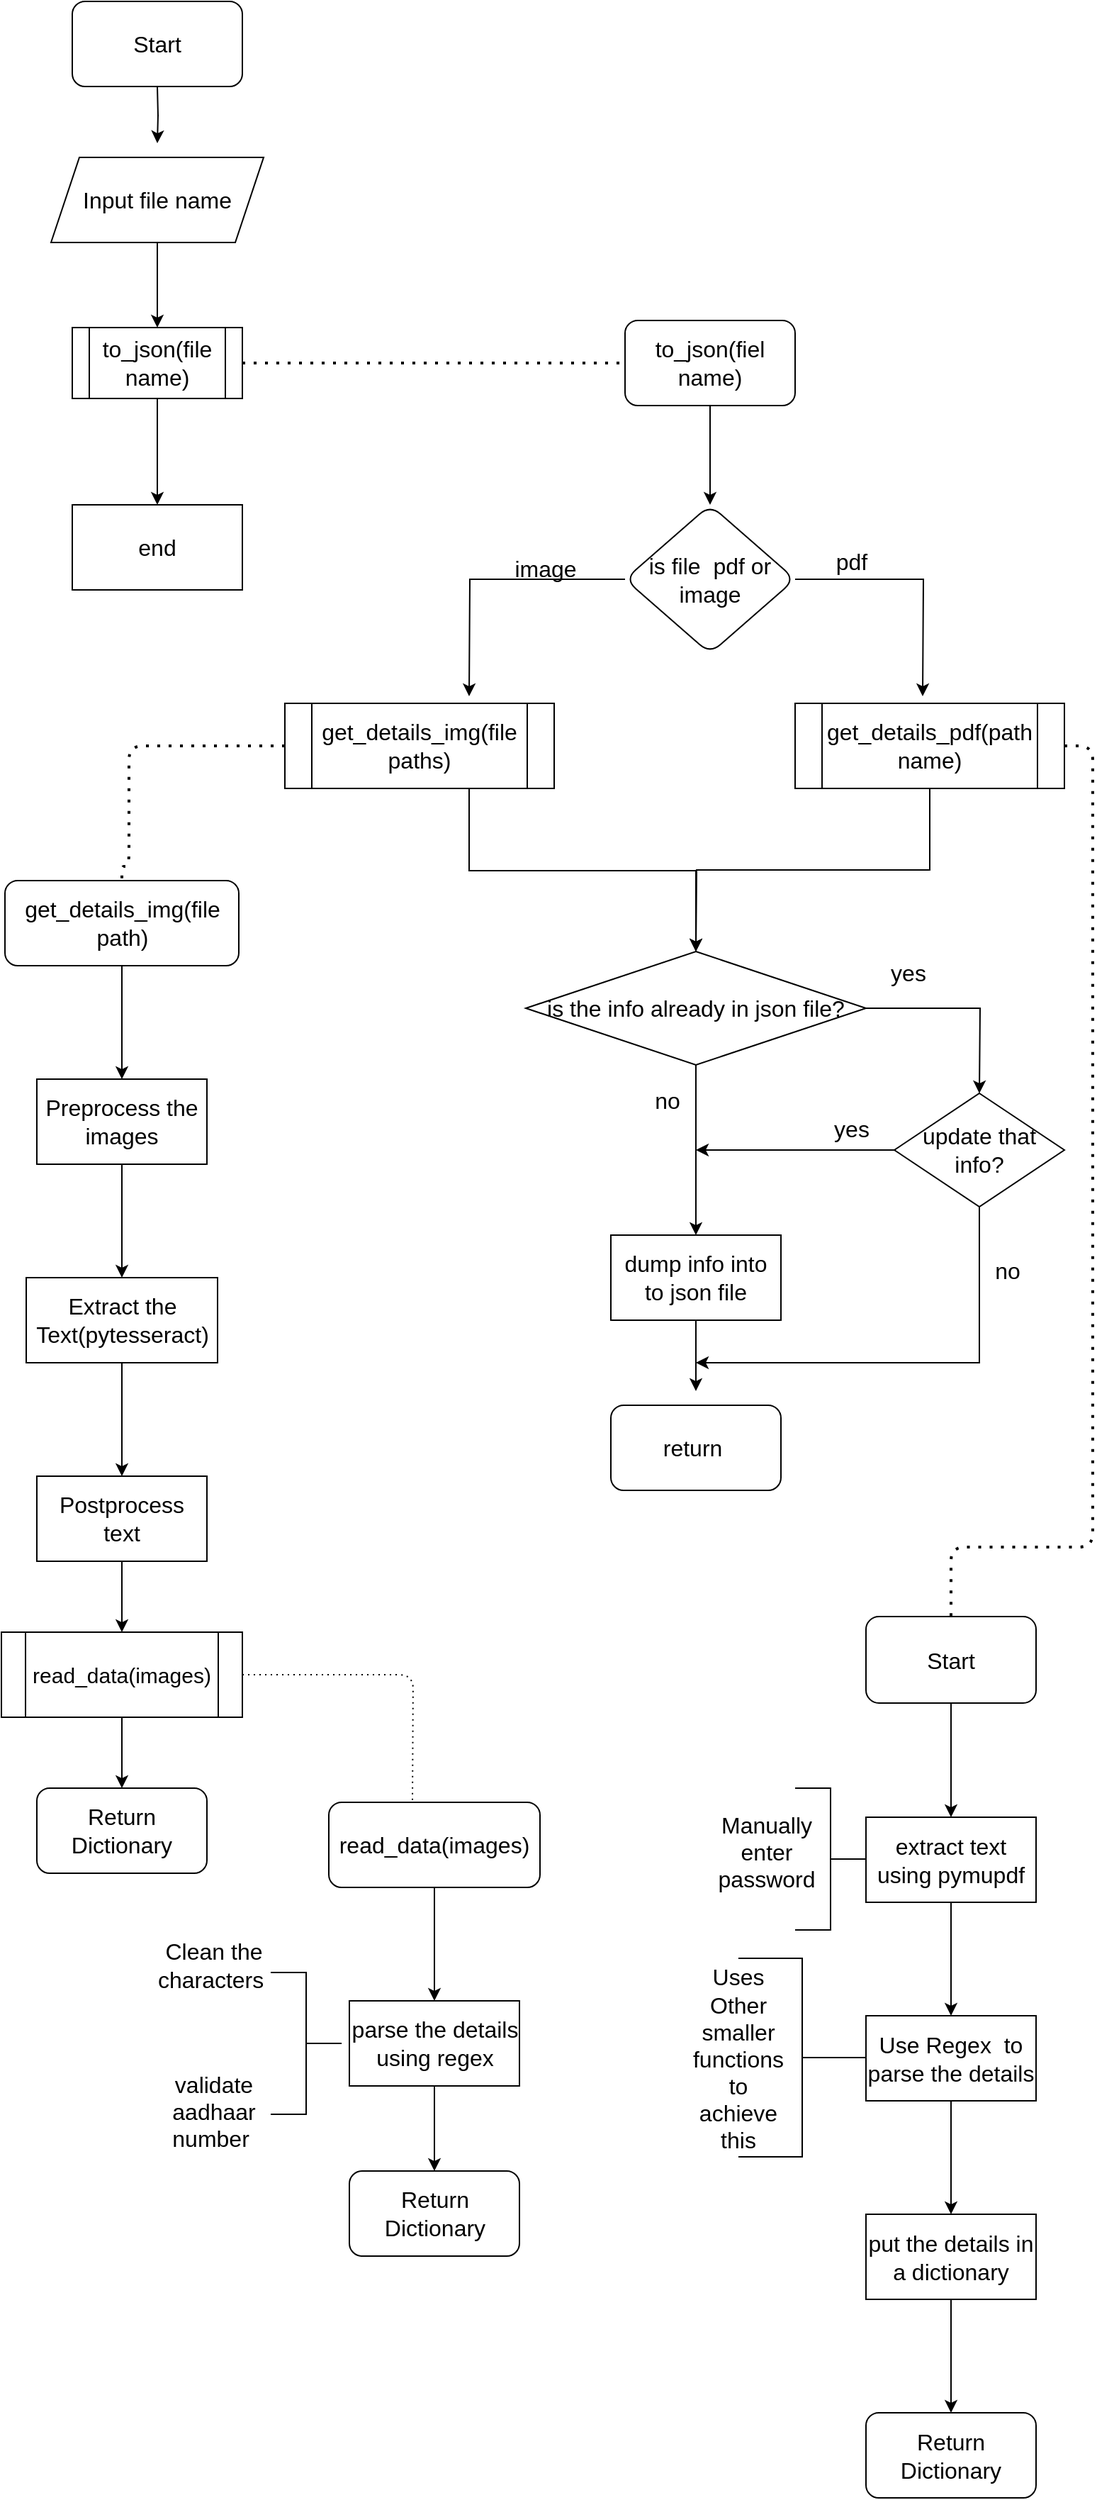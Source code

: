 <mxfile version="21.0.2" type="github">
  <diagram id="C5RBs43oDa-KdzZeNtuy" name="Page-1">
    <mxGraphModel dx="1050" dy="513" grid="1" gridSize="10" guides="1" tooltips="1" connect="1" arrows="1" fold="1" page="1" pageScale="1" pageWidth="827" pageHeight="1169" math="0" shadow="0">
      <root>
        <mxCell id="WIyWlLk6GJQsqaUBKTNV-0" />
        <mxCell id="WIyWlLk6GJQsqaUBKTNV-1" parent="WIyWlLk6GJQsqaUBKTNV-0" />
        <mxCell id="uf2t4lImcSSHD_paHzv8-1" value="" style="edgeStyle=orthogonalEdgeStyle;rounded=0;orthogonalLoop=1;jettySize=auto;html=1;fontSize=16;strokeWidth=1;spacing=2;" parent="WIyWlLk6GJQsqaUBKTNV-1" edge="1">
          <mxGeometry relative="1" as="geometry">
            <mxPoint x="140" y="90" as="sourcePoint" />
            <mxPoint x="140" y="130" as="targetPoint" />
          </mxGeometry>
        </mxCell>
        <mxCell id="uf2t4lImcSSHD_paHzv8-2" value="Start" style="rounded=1;whiteSpace=wrap;html=1;fontSize=16;strokeWidth=1;spacing=2;" parent="WIyWlLk6GJQsqaUBKTNV-1" vertex="1">
          <mxGeometry x="80" y="30" width="120" height="60" as="geometry" />
        </mxCell>
        <mxCell id="0iXfpi7qaVDmz71gvuIf-0" value="" style="edgeStyle=orthogonalEdgeStyle;rounded=0;orthogonalLoop=1;jettySize=auto;html=1;" edge="1" parent="WIyWlLk6GJQsqaUBKTNV-1" source="uf2t4lImcSSHD_paHzv8-3" target="uf2t4lImcSSHD_paHzv8-5">
          <mxGeometry relative="1" as="geometry" />
        </mxCell>
        <mxCell id="uf2t4lImcSSHD_paHzv8-3" value="Input file name" style="shape=parallelogram;perimeter=parallelogramPerimeter;whiteSpace=wrap;html=1;fixedSize=1;fontSize=16;strokeWidth=1;spacing=2;" parent="WIyWlLk6GJQsqaUBKTNV-1" vertex="1">
          <mxGeometry x="65" y="140" width="150" height="60" as="geometry" />
        </mxCell>
        <mxCell id="uf2t4lImcSSHD_paHzv8-8" value="" style="edgeStyle=orthogonalEdgeStyle;rounded=0;orthogonalLoop=1;jettySize=auto;html=1;fontSize=16;strokeWidth=1;spacing=2;" parent="WIyWlLk6GJQsqaUBKTNV-1" source="uf2t4lImcSSHD_paHzv8-5" target="uf2t4lImcSSHD_paHzv8-7" edge="1">
          <mxGeometry relative="1" as="geometry" />
        </mxCell>
        <mxCell id="uf2t4lImcSSHD_paHzv8-15" style="edgeStyle=orthogonalEdgeStyle;rounded=1;orthogonalLoop=1;jettySize=auto;html=1;entryX=0;entryY=0.5;entryDx=0;entryDy=0;endArrow=none;dashed=1;dashPattern=1 3;strokeWidth=2;fontSize=16;spacing=2;" parent="WIyWlLk6GJQsqaUBKTNV-1" source="uf2t4lImcSSHD_paHzv8-5" target="uf2t4lImcSSHD_paHzv8-14" edge="1">
          <mxGeometry relative="1" as="geometry" />
        </mxCell>
        <mxCell id="uf2t4lImcSSHD_paHzv8-5" value="&lt;font style=&quot;font-size: 16px;&quot;&gt;to_json(file name)&lt;/font&gt;" style="whiteSpace=wrap;html=1;shape=process;fontSize=16;strokeWidth=1;spacing=2;" parent="WIyWlLk6GJQsqaUBKTNV-1" vertex="1">
          <mxGeometry x="80" y="260" width="120" height="50" as="geometry" />
        </mxCell>
        <mxCell id="uf2t4lImcSSHD_paHzv8-7" value="&lt;font style=&quot;font-size: 16px;&quot;&gt;end&lt;/font&gt;" style="whiteSpace=wrap;html=1;fontSize=16;strokeWidth=1;spacing=2;" parent="WIyWlLk6GJQsqaUBKTNV-1" vertex="1">
          <mxGeometry x="80" y="385" width="120" height="60" as="geometry" />
        </mxCell>
        <mxCell id="uf2t4lImcSSHD_paHzv8-17" value="" style="edgeStyle=orthogonalEdgeStyle;rounded=0;orthogonalLoop=1;jettySize=auto;html=1;fontSize=16;strokeWidth=1;spacing=2;" parent="WIyWlLk6GJQsqaUBKTNV-1" source="uf2t4lImcSSHD_paHzv8-14" target="uf2t4lImcSSHD_paHzv8-16" edge="1">
          <mxGeometry relative="1" as="geometry" />
        </mxCell>
        <mxCell id="uf2t4lImcSSHD_paHzv8-14" value="to_json(fiel name)" style="rounded=1;whiteSpace=wrap;html=1;fontSize=16;strokeWidth=1;spacing=2;" parent="WIyWlLk6GJQsqaUBKTNV-1" vertex="1">
          <mxGeometry x="470" y="255" width="120" height="60" as="geometry" />
        </mxCell>
        <mxCell id="uf2t4lImcSSHD_paHzv8-19" style="edgeStyle=orthogonalEdgeStyle;rounded=0;orthogonalLoop=1;jettySize=auto;html=1;fontSize=16;strokeWidth=1;spacing=2;" parent="WIyWlLk6GJQsqaUBKTNV-1" source="uf2t4lImcSSHD_paHzv8-16" edge="1">
          <mxGeometry relative="1" as="geometry">
            <mxPoint x="680" y="520" as="targetPoint" />
          </mxGeometry>
        </mxCell>
        <mxCell id="uf2t4lImcSSHD_paHzv8-21" style="edgeStyle=orthogonalEdgeStyle;rounded=0;orthogonalLoop=1;jettySize=auto;html=1;exitX=0;exitY=0.5;exitDx=0;exitDy=0;fontSize=16;strokeWidth=1;spacing=2;" parent="WIyWlLk6GJQsqaUBKTNV-1" source="uf2t4lImcSSHD_paHzv8-16" edge="1">
          <mxGeometry relative="1" as="geometry">
            <mxPoint x="360" y="520" as="targetPoint" />
          </mxGeometry>
        </mxCell>
        <mxCell id="uf2t4lImcSSHD_paHzv8-16" value="is file&amp;nbsp; pdf or image" style="rhombus;whiteSpace=wrap;html=1;rounded=1;fontSize=16;strokeWidth=1;spacing=2;" parent="WIyWlLk6GJQsqaUBKTNV-1" vertex="1">
          <mxGeometry x="470" y="385" width="120" height="105" as="geometry" />
        </mxCell>
        <mxCell id="uf2t4lImcSSHD_paHzv8-22" value="image" style="text;html=1;strokeColor=none;fillColor=none;align=center;verticalAlign=middle;whiteSpace=wrap;rounded=0;fontSize=16;strokeWidth=1;spacing=2;" parent="WIyWlLk6GJQsqaUBKTNV-1" vertex="1">
          <mxGeometry x="381" y="415" width="66" height="30" as="geometry" />
        </mxCell>
        <mxCell id="uf2t4lImcSSHD_paHzv8-23" value="pdf" style="text;html=1;strokeColor=none;fillColor=none;align=center;verticalAlign=middle;whiteSpace=wrap;rounded=0;fontSize=16;strokeWidth=1;spacing=2;" parent="WIyWlLk6GJQsqaUBKTNV-1" vertex="1">
          <mxGeometry x="600" y="410" width="60" height="30" as="geometry" />
        </mxCell>
        <mxCell id="uf2t4lImcSSHD_paHzv8-33" style="edgeStyle=orthogonalEdgeStyle;rounded=0;orthogonalLoop=1;jettySize=auto;html=1;exitX=0.25;exitY=1;exitDx=0;exitDy=0;fontSize=16;strokeWidth=1;spacing=2;" parent="WIyWlLk6GJQsqaUBKTNV-1" source="uf2t4lImcSSHD_paHzv8-24" edge="1">
          <mxGeometry relative="1" as="geometry">
            <mxPoint x="520" y="700" as="targetPoint" />
            <Array as="points">
              <mxPoint x="360" y="585" />
              <mxPoint x="360" y="643" />
              <mxPoint x="520" y="643" />
            </Array>
          </mxGeometry>
        </mxCell>
        <mxCell id="uf2t4lImcSSHD_paHzv8-55" style="edgeStyle=orthogonalEdgeStyle;rounded=1;orthogonalLoop=1;jettySize=auto;html=1;endArrow=none;dashed=1;dashPattern=1 3;strokeWidth=2;entryX=0.5;entryY=0;entryDx=0;entryDy=0;fontSize=16;spacing=2;" parent="WIyWlLk6GJQsqaUBKTNV-1" source="uf2t4lImcSSHD_paHzv8-24" target="uf2t4lImcSSHD_paHzv8-56" edge="1">
          <mxGeometry relative="1" as="geometry">
            <mxPoint x="120" y="640" as="targetPoint" />
            <Array as="points">
              <mxPoint x="120" y="555" />
              <mxPoint x="120" y="640" />
              <mxPoint x="115" y="640" />
            </Array>
          </mxGeometry>
        </mxCell>
        <mxCell id="uf2t4lImcSSHD_paHzv8-24" value="get_details_img(file paths)" style="shape=process;whiteSpace=wrap;html=1;backgroundOutline=1;fontSize=16;strokeWidth=1;spacing=2;" parent="WIyWlLk6GJQsqaUBKTNV-1" vertex="1">
          <mxGeometry x="230" y="525" width="190" height="60" as="geometry" />
        </mxCell>
        <mxCell id="uf2t4lImcSSHD_paHzv8-34" style="edgeStyle=orthogonalEdgeStyle;rounded=0;orthogonalLoop=1;jettySize=auto;html=1;exitX=0.5;exitY=1;exitDx=0;exitDy=0;fontSize=16;strokeWidth=1;spacing=2;" parent="WIyWlLk6GJQsqaUBKTNV-1" source="uf2t4lImcSSHD_paHzv8-31" edge="1">
          <mxGeometry relative="1" as="geometry">
            <mxPoint x="520" y="700" as="targetPoint" />
          </mxGeometry>
        </mxCell>
        <mxCell id="uf2t4lImcSSHD_paHzv8-58" style="edgeStyle=orthogonalEdgeStyle;rounded=1;orthogonalLoop=1;jettySize=auto;html=1;endArrow=none;dashed=1;dashPattern=1 3;strokeWidth=2;fontSize=16;" parent="WIyWlLk6GJQsqaUBKTNV-1" source="uf2t4lImcSSHD_paHzv8-31" target="uf2t4lImcSSHD_paHzv8-59" edge="1">
          <mxGeometry relative="1" as="geometry">
            <mxPoint x="610" y="1120" as="targetPoint" />
            <Array as="points">
              <mxPoint x="800" y="555" />
              <mxPoint x="800" y="1120" />
              <mxPoint x="700" y="1120" />
            </Array>
          </mxGeometry>
        </mxCell>
        <mxCell id="uf2t4lImcSSHD_paHzv8-31" value="get_details_pdf(path name)" style="shape=process;whiteSpace=wrap;html=1;backgroundOutline=1;fontSize=16;strokeWidth=1;spacing=2;" parent="WIyWlLk6GJQsqaUBKTNV-1" vertex="1">
          <mxGeometry x="590" y="525" width="190" height="60" as="geometry" />
        </mxCell>
        <mxCell id="uf2t4lImcSSHD_paHzv8-37" style="edgeStyle=orthogonalEdgeStyle;rounded=0;orthogonalLoop=1;jettySize=auto;html=1;fontSize=16;strokeWidth=1;spacing=2;" parent="WIyWlLk6GJQsqaUBKTNV-1" source="uf2t4lImcSSHD_paHzv8-36" edge="1">
          <mxGeometry relative="1" as="geometry">
            <mxPoint x="720" y="800" as="targetPoint" />
          </mxGeometry>
        </mxCell>
        <mxCell id="uf2t4lImcSSHD_paHzv8-40" style="edgeStyle=orthogonalEdgeStyle;rounded=0;orthogonalLoop=1;jettySize=auto;html=1;exitX=0.5;exitY=1;exitDx=0;exitDy=0;fontSize=16;strokeWidth=1;spacing=2;" parent="WIyWlLk6GJQsqaUBKTNV-1" source="uf2t4lImcSSHD_paHzv8-36" edge="1">
          <mxGeometry relative="1" as="geometry">
            <mxPoint x="520" y="900" as="targetPoint" />
          </mxGeometry>
        </mxCell>
        <mxCell id="uf2t4lImcSSHD_paHzv8-36" value="is the info already in json file?" style="rhombus;whiteSpace=wrap;html=1;fontSize=16;strokeWidth=1;spacing=2;" parent="WIyWlLk6GJQsqaUBKTNV-1" vertex="1">
          <mxGeometry x="400" y="700" width="240" height="80" as="geometry" />
        </mxCell>
        <mxCell id="uf2t4lImcSSHD_paHzv8-38" value="yes" style="text;html=1;strokeColor=none;fillColor=none;align=center;verticalAlign=middle;whiteSpace=wrap;rounded=0;fontSize=16;strokeWidth=1;spacing=2;" parent="WIyWlLk6GJQsqaUBKTNV-1" vertex="1">
          <mxGeometry x="640" y="700" width="60" height="30" as="geometry" />
        </mxCell>
        <mxCell id="uf2t4lImcSSHD_paHzv8-41" style="edgeStyle=orthogonalEdgeStyle;rounded=0;orthogonalLoop=1;jettySize=auto;html=1;exitX=0;exitY=0.5;exitDx=0;exitDy=0;fontSize=16;strokeWidth=1;spacing=2;" parent="WIyWlLk6GJQsqaUBKTNV-1" source="uf2t4lImcSSHD_paHzv8-39" edge="1">
          <mxGeometry relative="1" as="geometry">
            <mxPoint x="520" y="840" as="targetPoint" />
          </mxGeometry>
        </mxCell>
        <mxCell id="uf2t4lImcSSHD_paHzv8-50" style="edgeStyle=orthogonalEdgeStyle;rounded=0;orthogonalLoop=1;jettySize=auto;html=1;fontSize=16;strokeWidth=1;spacing=2;" parent="WIyWlLk6GJQsqaUBKTNV-1" source="uf2t4lImcSSHD_paHzv8-39" edge="1">
          <mxGeometry relative="1" as="geometry">
            <mxPoint x="520" y="990" as="targetPoint" />
            <Array as="points">
              <mxPoint x="720" y="980" />
              <mxPoint x="720" y="980" />
            </Array>
          </mxGeometry>
        </mxCell>
        <mxCell id="uf2t4lImcSSHD_paHzv8-39" value="update that info?" style="rhombus;whiteSpace=wrap;html=1;fontSize=16;strokeWidth=1;spacing=2;" parent="WIyWlLk6GJQsqaUBKTNV-1" vertex="1">
          <mxGeometry x="660" y="800" width="120" height="80" as="geometry" />
        </mxCell>
        <mxCell id="uf2t4lImcSSHD_paHzv8-42" value="yes" style="text;html=1;strokeColor=none;fillColor=none;align=center;verticalAlign=middle;whiteSpace=wrap;rounded=0;fontSize=16;strokeWidth=1;spacing=2;" parent="WIyWlLk6GJQsqaUBKTNV-1" vertex="1">
          <mxGeometry x="600" y="810" width="60" height="30" as="geometry" />
        </mxCell>
        <mxCell id="uf2t4lImcSSHD_paHzv8-44" style="edgeStyle=orthogonalEdgeStyle;rounded=0;orthogonalLoop=1;jettySize=auto;html=1;exitX=0.5;exitY=1;exitDx=0;exitDy=0;fontSize=16;strokeWidth=1;spacing=2;" parent="WIyWlLk6GJQsqaUBKTNV-1" source="uf2t4lImcSSHD_paHzv8-43" edge="1">
          <mxGeometry relative="1" as="geometry">
            <mxPoint x="500" y="820" as="targetPoint" />
          </mxGeometry>
        </mxCell>
        <mxCell id="uf2t4lImcSSHD_paHzv8-43" value="no" style="text;html=1;strokeColor=none;fillColor=none;align=center;verticalAlign=middle;whiteSpace=wrap;rounded=0;fontSize=16;strokeWidth=1;spacing=2;" parent="WIyWlLk6GJQsqaUBKTNV-1" vertex="1">
          <mxGeometry x="470" y="790" width="60" height="30" as="geometry" />
        </mxCell>
        <mxCell id="uf2t4lImcSSHD_paHzv8-46" style="edgeStyle=orthogonalEdgeStyle;rounded=0;orthogonalLoop=1;jettySize=auto;html=1;fontSize=16;strokeWidth=1;spacing=2;" parent="WIyWlLk6GJQsqaUBKTNV-1" source="uf2t4lImcSSHD_paHzv8-45" edge="1">
          <mxGeometry relative="1" as="geometry">
            <mxPoint x="520" y="1010" as="targetPoint" />
          </mxGeometry>
        </mxCell>
        <mxCell id="uf2t4lImcSSHD_paHzv8-45" value="dump info into to json file" style="rounded=0;whiteSpace=wrap;html=1;fontSize=16;strokeWidth=1;spacing=2;" parent="WIyWlLk6GJQsqaUBKTNV-1" vertex="1">
          <mxGeometry x="460" y="900" width="120" height="60" as="geometry" />
        </mxCell>
        <mxCell id="uf2t4lImcSSHD_paHzv8-47" value="return&amp;nbsp;" style="rounded=1;whiteSpace=wrap;html=1;fontSize=16;strokeWidth=1;spacing=2;" parent="WIyWlLk6GJQsqaUBKTNV-1" vertex="1">
          <mxGeometry x="460" y="1020" width="120" height="60" as="geometry" />
        </mxCell>
        <mxCell id="uf2t4lImcSSHD_paHzv8-53" value="no" style="text;html=1;strokeColor=none;fillColor=none;align=center;verticalAlign=middle;whiteSpace=wrap;rounded=0;fontSize=16;strokeWidth=1;spacing=2;" parent="WIyWlLk6GJQsqaUBKTNV-1" vertex="1">
          <mxGeometry x="710" y="910" width="60" height="30" as="geometry" />
        </mxCell>
        <mxCell id="uf2t4lImcSSHD_paHzv8-75" value="" style="edgeStyle=orthogonalEdgeStyle;rounded=0;orthogonalLoop=1;jettySize=auto;html=1;fontSize=16;strokeWidth=1;spacing=2;" parent="WIyWlLk6GJQsqaUBKTNV-1" source="uf2t4lImcSSHD_paHzv8-56" target="uf2t4lImcSSHD_paHzv8-74" edge="1">
          <mxGeometry relative="1" as="geometry" />
        </mxCell>
        <mxCell id="uf2t4lImcSSHD_paHzv8-56" value="get_details_img(file path)" style="rounded=1;whiteSpace=wrap;html=1;fontSize=16;strokeWidth=1;spacing=2;" parent="WIyWlLk6GJQsqaUBKTNV-1" vertex="1">
          <mxGeometry x="32.5" y="650" width="165" height="60" as="geometry" />
        </mxCell>
        <mxCell id="uf2t4lImcSSHD_paHzv8-64" value="" style="edgeStyle=orthogonalEdgeStyle;rounded=0;orthogonalLoop=1;jettySize=auto;html=1;fontSize=16;strokeWidth=1;spacing=2;" parent="WIyWlLk6GJQsqaUBKTNV-1" source="uf2t4lImcSSHD_paHzv8-59" target="uf2t4lImcSSHD_paHzv8-63" edge="1">
          <mxGeometry relative="1" as="geometry" />
        </mxCell>
        <mxCell id="uf2t4lImcSSHD_paHzv8-59" value="Start" style="rounded=1;whiteSpace=wrap;html=1;fontSize=16;strokeWidth=1;spacing=2;" parent="WIyWlLk6GJQsqaUBKTNV-1" vertex="1">
          <mxGeometry x="640" y="1169" width="120" height="61" as="geometry" />
        </mxCell>
        <mxCell id="uf2t4lImcSSHD_paHzv8-66" value="" style="edgeStyle=orthogonalEdgeStyle;rounded=0;orthogonalLoop=1;jettySize=auto;html=1;fontSize=16;strokeWidth=1;spacing=2;" parent="WIyWlLk6GJQsqaUBKTNV-1" source="uf2t4lImcSSHD_paHzv8-63" target="uf2t4lImcSSHD_paHzv8-65" edge="1">
          <mxGeometry relative="1" as="geometry" />
        </mxCell>
        <mxCell id="uf2t4lImcSSHD_paHzv8-63" value="extract text using pymupdf" style="whiteSpace=wrap;html=1;rounded=0;fontSize=16;strokeWidth=1;spacing=2;" parent="WIyWlLk6GJQsqaUBKTNV-1" vertex="1">
          <mxGeometry x="640" y="1310.5" width="120" height="60" as="geometry" />
        </mxCell>
        <mxCell id="uf2t4lImcSSHD_paHzv8-68" value="" style="edgeStyle=orthogonalEdgeStyle;rounded=0;orthogonalLoop=1;jettySize=auto;html=1;fontSize=16;strokeWidth=1;spacing=2;" parent="WIyWlLk6GJQsqaUBKTNV-1" source="uf2t4lImcSSHD_paHzv8-65" target="uf2t4lImcSSHD_paHzv8-67" edge="1">
          <mxGeometry relative="1" as="geometry" />
        </mxCell>
        <mxCell id="uf2t4lImcSSHD_paHzv8-65" value="Use Regex&amp;nbsp; to parse the details" style="whiteSpace=wrap;html=1;rounded=0;fontSize=16;strokeWidth=1;spacing=2;" parent="WIyWlLk6GJQsqaUBKTNV-1" vertex="1">
          <mxGeometry x="640" y="1450.5" width="120" height="60" as="geometry" />
        </mxCell>
        <mxCell id="uf2t4lImcSSHD_paHzv8-67" value="Return" style="whiteSpace=wrap;html=1;rounded=1;fontSize=16;strokeWidth=1;spacing=2;" parent="WIyWlLk6GJQsqaUBKTNV-1" vertex="1">
          <mxGeometry x="640" y="1590.5" width="120" height="60" as="geometry" />
        </mxCell>
        <mxCell id="uf2t4lImcSSHD_paHzv8-69" value="" style="strokeWidth=1;html=1;shape=mxgraph.flowchart.annotation_2;align=left;labelPosition=right;pointerEvents=1;direction=west;fontSize=16;spacing=2;" parent="WIyWlLk6GJQsqaUBKTNV-1" vertex="1">
          <mxGeometry x="550" y="1410" width="90" height="140" as="geometry" />
        </mxCell>
        <mxCell id="uf2t4lImcSSHD_paHzv8-70" value="Uses Other smaller functions to achieve this" style="text;html=1;strokeColor=none;fillColor=none;align=center;verticalAlign=middle;whiteSpace=wrap;rounded=0;fontSize=16;strokeWidth=1;spacing=2;" parent="WIyWlLk6GJQsqaUBKTNV-1" vertex="1">
          <mxGeometry x="520" y="1465.5" width="60" height="30" as="geometry" />
        </mxCell>
        <mxCell id="uf2t4lImcSSHD_paHzv8-73" value="" style="edgeStyle=orthogonalEdgeStyle;rounded=0;orthogonalLoop=1;jettySize=auto;html=1;fontSize=16;strokeWidth=1;spacing=2;" parent="WIyWlLk6GJQsqaUBKTNV-1" source="uf2t4lImcSSHD_paHzv8-71" target="uf2t4lImcSSHD_paHzv8-72" edge="1">
          <mxGeometry relative="1" as="geometry" />
        </mxCell>
        <mxCell id="uf2t4lImcSSHD_paHzv8-71" value="put the details in a dictionary" style="rounded=0;whiteSpace=wrap;html=1;fontSize=16;strokeWidth=1;spacing=2;" parent="WIyWlLk6GJQsqaUBKTNV-1" vertex="1">
          <mxGeometry x="640" y="1590.5" width="120" height="60" as="geometry" />
        </mxCell>
        <mxCell id="uf2t4lImcSSHD_paHzv8-72" value="Return Dictionary" style="whiteSpace=wrap;html=1;rounded=1;fontSize=16;strokeWidth=1;spacing=2;" parent="WIyWlLk6GJQsqaUBKTNV-1" vertex="1">
          <mxGeometry x="640" y="1730.5" width="120" height="60" as="geometry" />
        </mxCell>
        <mxCell id="uf2t4lImcSSHD_paHzv8-77" value="" style="edgeStyle=orthogonalEdgeStyle;rounded=0;orthogonalLoop=1;jettySize=auto;html=1;fontSize=16;strokeWidth=1;spacing=2;" parent="WIyWlLk6GJQsqaUBKTNV-1" source="uf2t4lImcSSHD_paHzv8-74" target="uf2t4lImcSSHD_paHzv8-76" edge="1">
          <mxGeometry relative="1" as="geometry" />
        </mxCell>
        <mxCell id="uf2t4lImcSSHD_paHzv8-74" value="Preprocess the images" style="whiteSpace=wrap;html=1;rounded=0;fontSize=16;strokeWidth=1;spacing=2;" parent="WIyWlLk6GJQsqaUBKTNV-1" vertex="1">
          <mxGeometry x="55" y="790" width="120" height="60" as="geometry" />
        </mxCell>
        <mxCell id="uf2t4lImcSSHD_paHzv8-79" value="" style="edgeStyle=orthogonalEdgeStyle;rounded=0;orthogonalLoop=1;jettySize=auto;html=1;fontSize=16;strokeWidth=1;spacing=2;" parent="WIyWlLk6GJQsqaUBKTNV-1" source="uf2t4lImcSSHD_paHzv8-76" target="uf2t4lImcSSHD_paHzv8-78" edge="1">
          <mxGeometry relative="1" as="geometry" />
        </mxCell>
        <mxCell id="uf2t4lImcSSHD_paHzv8-76" value="Extract the Text(pytesseract)" style="whiteSpace=wrap;html=1;rounded=0;fontSize=16;strokeWidth=1;spacing=2;" parent="WIyWlLk6GJQsqaUBKTNV-1" vertex="1">
          <mxGeometry x="47.5" y="930" width="135" height="60" as="geometry" />
        </mxCell>
        <mxCell id="uf2t4lImcSSHD_paHzv8-81" value="" style="edgeStyle=orthogonalEdgeStyle;rounded=0;orthogonalLoop=1;jettySize=auto;html=1;fontSize=16;strokeWidth=1;spacing=2;" parent="WIyWlLk6GJQsqaUBKTNV-1" source="uf2t4lImcSSHD_paHzv8-78" target="uf2t4lImcSSHD_paHzv8-80" edge="1">
          <mxGeometry relative="1" as="geometry" />
        </mxCell>
        <mxCell id="uf2t4lImcSSHD_paHzv8-78" value="Postprocess text" style="whiteSpace=wrap;html=1;rounded=0;fontSize=16;strokeWidth=1;spacing=2;" parent="WIyWlLk6GJQsqaUBKTNV-1" vertex="1">
          <mxGeometry x="55" y="1070" width="120" height="60" as="geometry" />
        </mxCell>
        <mxCell id="uf2t4lImcSSHD_paHzv8-83" value="" style="edgeStyle=orthogonalEdgeStyle;rounded=0;orthogonalLoop=1;jettySize=auto;html=1;fontSize=16;strokeWidth=1;spacing=2;" parent="WIyWlLk6GJQsqaUBKTNV-1" source="uf2t4lImcSSHD_paHzv8-80" target="uf2t4lImcSSHD_paHzv8-82" edge="1">
          <mxGeometry relative="1" as="geometry" />
        </mxCell>
        <mxCell id="uf2t4lImcSSHD_paHzv8-84" style="edgeStyle=orthogonalEdgeStyle;rounded=1;orthogonalLoop=1;jettySize=auto;html=1;endArrow=none;dashed=1;dashPattern=1 3;strokeWidth=1;fontSize=16;spacing=2;" parent="WIyWlLk6GJQsqaUBKTNV-1" source="uf2t4lImcSSHD_paHzv8-80" edge="1">
          <mxGeometry relative="1" as="geometry">
            <mxPoint x="320" y="1300" as="targetPoint" />
          </mxGeometry>
        </mxCell>
        <mxCell id="uf2t4lImcSSHD_paHzv8-80" value="read_data(images)" style="shape=process;whiteSpace=wrap;html=1;backgroundOutline=1;strokeWidth=1;spacing=2;fontSize=15;" parent="WIyWlLk6GJQsqaUBKTNV-1" vertex="1">
          <mxGeometry x="30" y="1180" width="170" height="60" as="geometry" />
        </mxCell>
        <mxCell id="uf2t4lImcSSHD_paHzv8-82" value="Return Dictionary" style="rounded=1;whiteSpace=wrap;html=1;fontSize=16;strokeWidth=1;spacing=2;" parent="WIyWlLk6GJQsqaUBKTNV-1" vertex="1">
          <mxGeometry x="55" y="1290" width="120" height="60" as="geometry" />
        </mxCell>
        <mxCell id="uf2t4lImcSSHD_paHzv8-87" value="" style="edgeStyle=orthogonalEdgeStyle;rounded=0;orthogonalLoop=1;jettySize=auto;html=1;fontSize=16;strokeWidth=1;spacing=2;" parent="WIyWlLk6GJQsqaUBKTNV-1" source="uf2t4lImcSSHD_paHzv8-85" target="uf2t4lImcSSHD_paHzv8-86" edge="1">
          <mxGeometry relative="1" as="geometry" />
        </mxCell>
        <mxCell id="uf2t4lImcSSHD_paHzv8-85" value="read_data(images)" style="rounded=1;whiteSpace=wrap;html=1;fontSize=16;strokeWidth=1;spacing=2;" parent="WIyWlLk6GJQsqaUBKTNV-1" vertex="1">
          <mxGeometry x="261" y="1300" width="149" height="60" as="geometry" />
        </mxCell>
        <mxCell id="uf2t4lImcSSHD_paHzv8-93" value="" style="edgeStyle=orthogonalEdgeStyle;rounded=0;orthogonalLoop=1;jettySize=auto;html=1;fontSize=16;strokeWidth=1;spacing=2;" parent="WIyWlLk6GJQsqaUBKTNV-1" source="uf2t4lImcSSHD_paHzv8-86" target="uf2t4lImcSSHD_paHzv8-92" edge="1">
          <mxGeometry relative="1" as="geometry" />
        </mxCell>
        <mxCell id="uf2t4lImcSSHD_paHzv8-86" value="parse the details using regex" style="rounded=0;whiteSpace=wrap;html=1;fontSize=16;strokeWidth=1;spacing=2;" parent="WIyWlLk6GJQsqaUBKTNV-1" vertex="1">
          <mxGeometry x="275.5" y="1440" width="120" height="60" as="geometry" />
        </mxCell>
        <mxCell id="uf2t4lImcSSHD_paHzv8-88" value="" style="strokeWidth=1;html=1;shape=mxgraph.flowchart.annotation_2;align=left;labelPosition=right;pointerEvents=1;direction=west;fontSize=16;spacing=2;" parent="WIyWlLk6GJQsqaUBKTNV-1" vertex="1">
          <mxGeometry x="220" y="1420" width="50" height="100" as="geometry" />
        </mxCell>
        <mxCell id="uf2t4lImcSSHD_paHzv8-89" value="Clean the characters&amp;nbsp;" style="text;html=1;strokeColor=none;fillColor=none;align=center;verticalAlign=middle;whiteSpace=wrap;rounded=0;fontSize=16;strokeWidth=1;spacing=2;" parent="WIyWlLk6GJQsqaUBKTNV-1" vertex="1">
          <mxGeometry x="150" y="1400" width="60" height="30" as="geometry" />
        </mxCell>
        <mxCell id="uf2t4lImcSSHD_paHzv8-90" value="validate aadhaar number&amp;nbsp;" style="text;html=1;strokeColor=none;fillColor=none;align=center;verticalAlign=middle;whiteSpace=wrap;rounded=0;fontSize=16;strokeWidth=1;spacing=2;" parent="WIyWlLk6GJQsqaUBKTNV-1" vertex="1">
          <mxGeometry x="140" y="1490" width="80" height="55.25" as="geometry" />
        </mxCell>
        <mxCell id="uf2t4lImcSSHD_paHzv8-92" value="Return Dictionary" style="whiteSpace=wrap;html=1;rounded=1;fontSize=16;strokeWidth=1;spacing=2;" parent="WIyWlLk6GJQsqaUBKTNV-1" vertex="1">
          <mxGeometry x="275.5" y="1560" width="120" height="60" as="geometry" />
        </mxCell>
        <mxCell id="wKYtsoq9shzFD86jQ20m-0" value="" style="strokeWidth=1;html=1;shape=mxgraph.flowchart.annotation_2;align=left;labelPosition=right;pointerEvents=1;fontSize=16;direction=west;spacing=2;" parent="WIyWlLk6GJQsqaUBKTNV-1" vertex="1">
          <mxGeometry x="590" y="1290" width="50" height="100" as="geometry" />
        </mxCell>
        <mxCell id="wKYtsoq9shzFD86jQ20m-1" value="Manually enter password" style="text;strokeColor=none;fillColor=none;html=1;align=center;verticalAlign=middle;whiteSpace=wrap;rounded=0;fontSize=16;strokeWidth=1;spacing=2;" parent="WIyWlLk6GJQsqaUBKTNV-1" vertex="1">
          <mxGeometry x="540" y="1320" width="60" height="30" as="geometry" />
        </mxCell>
      </root>
    </mxGraphModel>
  </diagram>
</mxfile>
